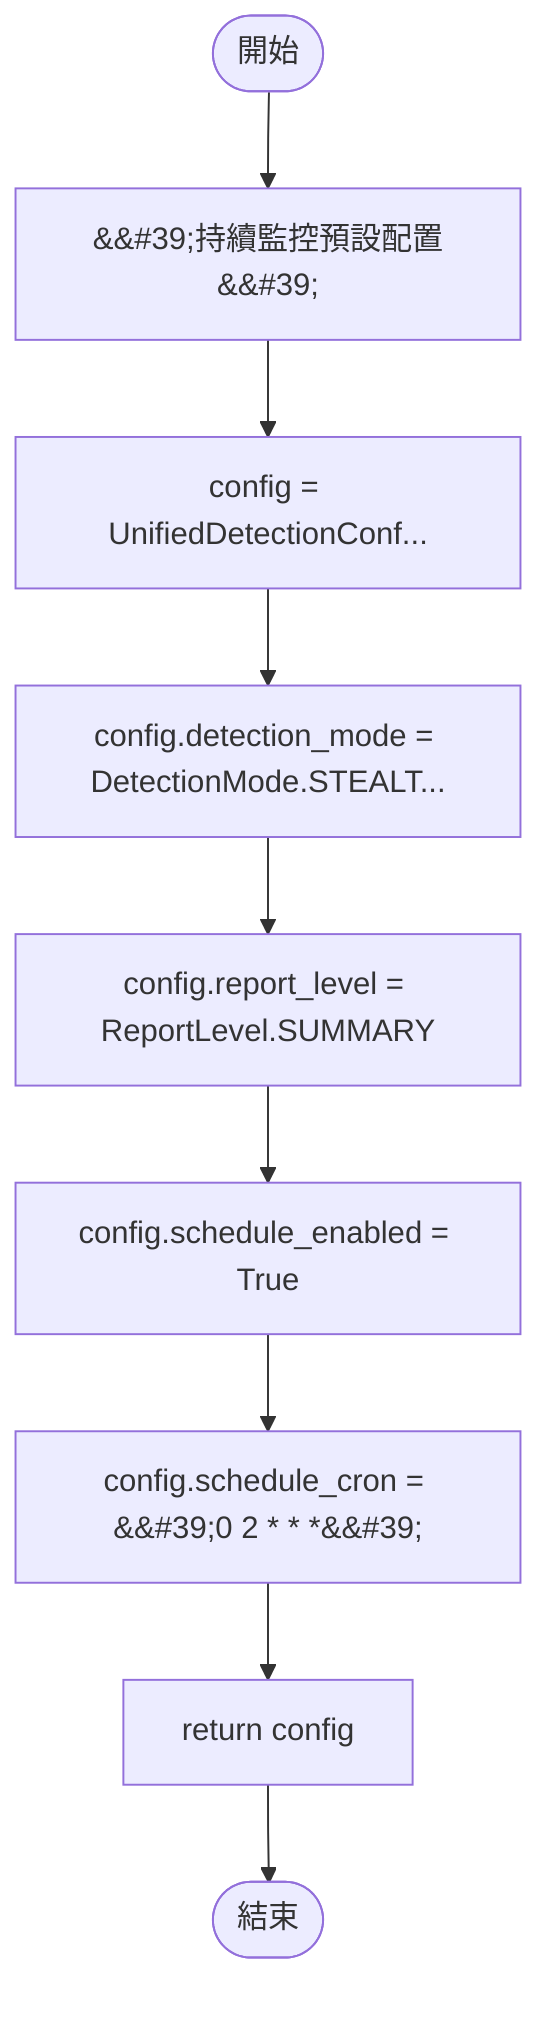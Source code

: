 flowchart TB
    n1([開始])
    n2([結束])
    n3[&amp;&#35;39;持續監控預設配置&amp;&#35;39;]
    n4[config = UnifiedDetectionConf...]
    n5[config.detection_mode = DetectionMode.STEALT...]
    n6[config.report_level = ReportLevel.SUMMARY]
    n7[config.schedule_enabled = True]
    n8[config.schedule_cron = &amp;&#35;39;0 2 * * *&amp;&#35;39;]
    n9[return config]
    n1 --> n3
    n3 --> n4
    n4 --> n5
    n5 --> n6
    n6 --> n7
    n7 --> n8
    n8 --> n9
    n9 --> n2